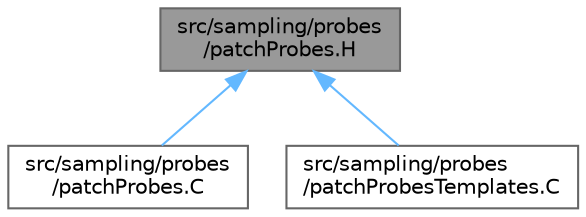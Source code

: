 digraph "src/sampling/probes/patchProbes.H"
{
 // LATEX_PDF_SIZE
  bgcolor="transparent";
  edge [fontname=Helvetica,fontsize=10,labelfontname=Helvetica,labelfontsize=10];
  node [fontname=Helvetica,fontsize=10,shape=box,height=0.2,width=0.4];
  Node1 [id="Node000001",label="src/sampling/probes\l/patchProbes.H",height=0.2,width=0.4,color="gray40", fillcolor="grey60", style="filled", fontcolor="black",tooltip=" "];
  Node1 -> Node2 [id="edge1_Node000001_Node000002",dir="back",color="steelblue1",style="solid",tooltip=" "];
  Node2 [id="Node000002",label="src/sampling/probes\l/patchProbes.C",height=0.2,width=0.4,color="grey40", fillcolor="white", style="filled",URL="$patchProbes_8C.html",tooltip=" "];
  Node1 -> Node3 [id="edge2_Node000001_Node000003",dir="back",color="steelblue1",style="solid",tooltip=" "];
  Node3 [id="Node000003",label="src/sampling/probes\l/patchProbesTemplates.C",height=0.2,width=0.4,color="grey40", fillcolor="white", style="filled",URL="$patchProbesTemplates_8C.html",tooltip=" "];
}
